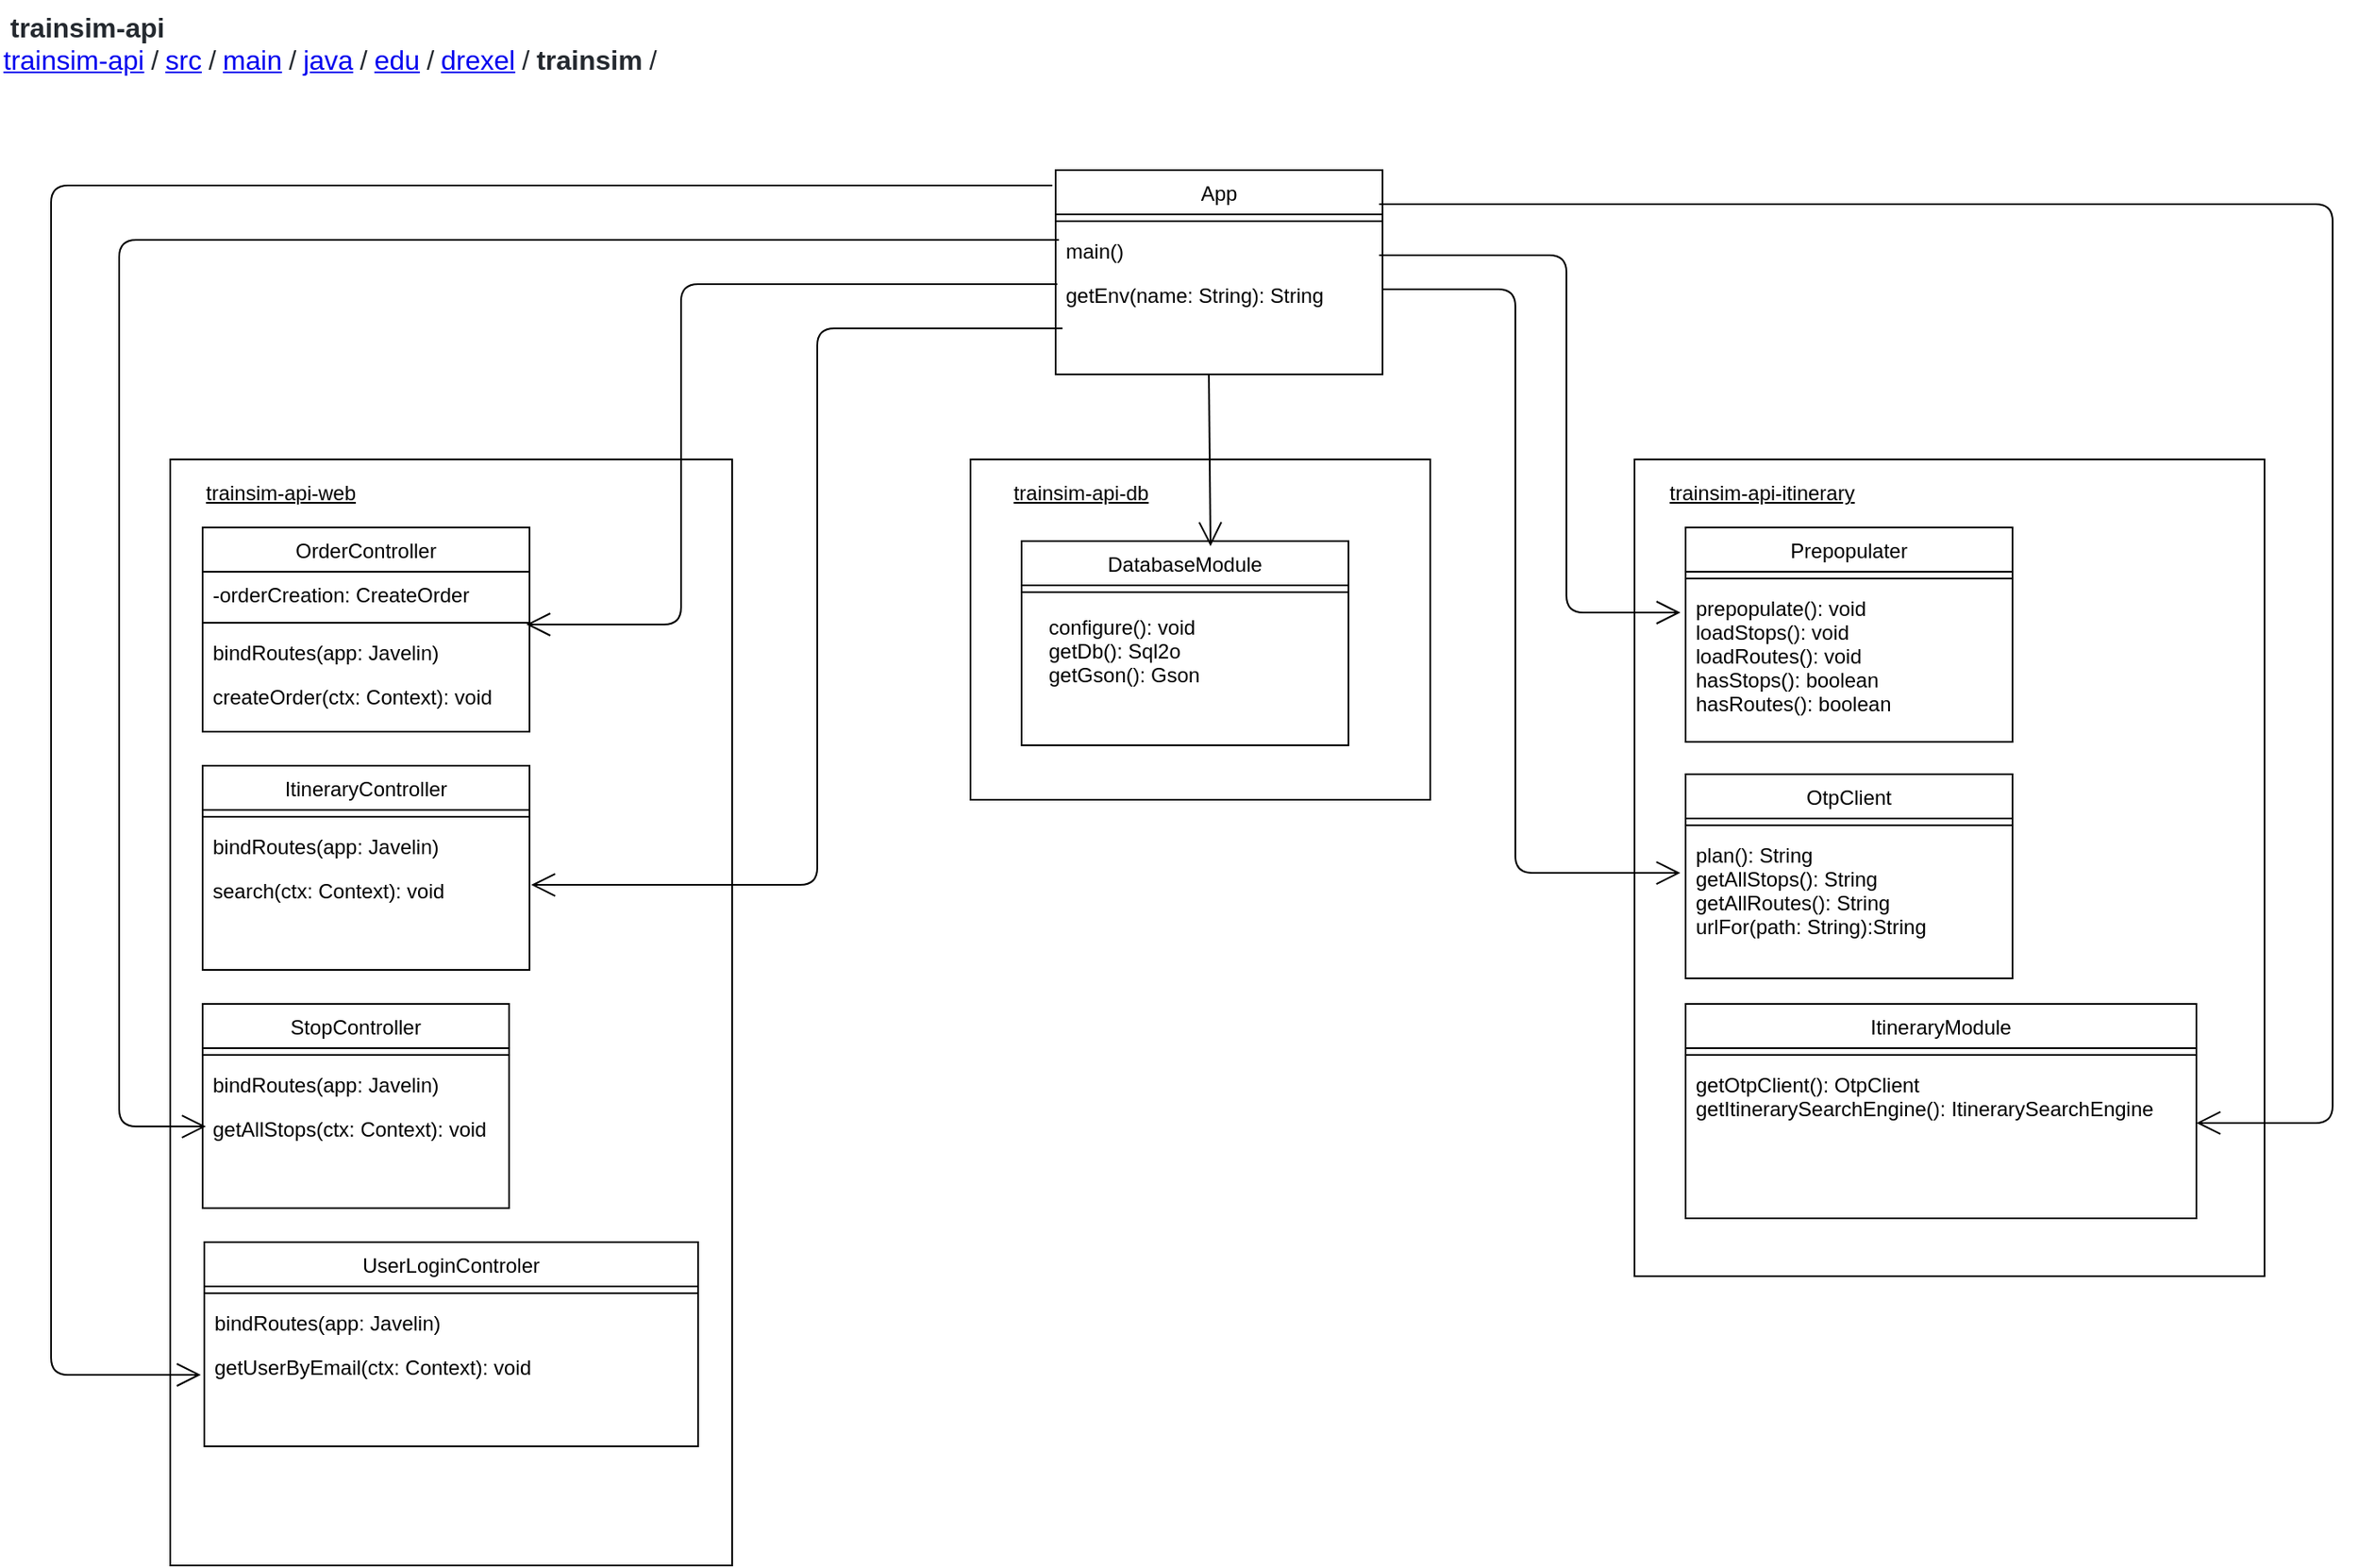 <mxfile version="15.0.2" type="device"><diagram id="7CBM3MF6pskDqQzW3YmN" name="Page-1"><mxGraphModel dx="1662" dy="705" grid="1" gridSize="10" guides="1" tooltips="1" connect="1" arrows="1" fold="1" page="1" pageScale="1" pageWidth="1700" pageHeight="1100" math="0" shadow="0"><root><mxCell id="0"/><mxCell id="1" parent="0"/><mxCell id="spPuCNfOZLYWMWM7GhV3-30" value="" style="rounded=0;whiteSpace=wrap;html=1;" vertex="1" parent="1"><mxGeometry x="110" y="280" width="330" height="650" as="geometry"/></mxCell><mxCell id="spPuCNfOZLYWMWM7GhV3-5" value="StopController" style="swimlane;fontStyle=0;align=center;verticalAlign=top;childLayout=stackLayout;horizontal=1;startSize=26;horizontalStack=0;resizeParent=1;resizeLast=0;collapsible=1;marginBottom=0;rounded=0;shadow=0;strokeWidth=1;" vertex="1" parent="1"><mxGeometry x="129" y="600" width="180" height="120" as="geometry"><mxRectangle x="130" y="380" width="160" height="26" as="alternateBounds"/></mxGeometry></mxCell><mxCell id="spPuCNfOZLYWMWM7GhV3-7" value="" style="line;html=1;strokeWidth=1;align=left;verticalAlign=middle;spacingTop=-1;spacingLeft=3;spacingRight=3;rotatable=0;labelPosition=right;points=[];portConstraint=eastwest;" vertex="1" parent="spPuCNfOZLYWMWM7GhV3-5"><mxGeometry y="26" width="180" height="8" as="geometry"/></mxCell><mxCell id="spPuCNfOZLYWMWM7GhV3-8" value="bindRoutes(app: Javelin)" style="text;align=left;verticalAlign=top;spacingLeft=4;spacingRight=4;overflow=hidden;rotatable=0;points=[[0,0.5],[1,0.5]];portConstraint=eastwest;" vertex="1" parent="spPuCNfOZLYWMWM7GhV3-5"><mxGeometry y="34" width="180" height="26" as="geometry"/></mxCell><mxCell id="spPuCNfOZLYWMWM7GhV3-9" value="getAllStops(ctx: Context): void" style="text;align=left;verticalAlign=top;spacingLeft=4;spacingRight=4;overflow=hidden;rotatable=0;points=[[0,0.5],[1,0.5]];portConstraint=eastwest;" vertex="1" parent="spPuCNfOZLYWMWM7GhV3-5"><mxGeometry y="60" width="180" height="26" as="geometry"/></mxCell><mxCell id="spPuCNfOZLYWMWM7GhV3-10" value="ItineraryController" style="swimlane;fontStyle=0;align=center;verticalAlign=top;childLayout=stackLayout;horizontal=1;startSize=26;horizontalStack=0;resizeParent=1;resizeLast=0;collapsible=1;marginBottom=0;rounded=0;shadow=0;strokeWidth=1;" vertex="1" parent="1"><mxGeometry x="129" y="460" width="192" height="120" as="geometry"><mxRectangle x="550" y="140" width="160" height="26" as="alternateBounds"/></mxGeometry></mxCell><mxCell id="spPuCNfOZLYWMWM7GhV3-12" value="" style="line;html=1;strokeWidth=1;align=left;verticalAlign=middle;spacingTop=-1;spacingLeft=3;spacingRight=3;rotatable=0;labelPosition=right;points=[];portConstraint=eastwest;" vertex="1" parent="spPuCNfOZLYWMWM7GhV3-10"><mxGeometry y="26" width="192" height="8" as="geometry"/></mxCell><mxCell id="spPuCNfOZLYWMWM7GhV3-13" value="bindRoutes(app: Javelin)" style="text;align=left;verticalAlign=top;spacingLeft=4;spacingRight=4;overflow=hidden;rotatable=0;points=[[0,0.5],[1,0.5]];portConstraint=eastwest;" vertex="1" parent="spPuCNfOZLYWMWM7GhV3-10"><mxGeometry y="34" width="192" height="26" as="geometry"/></mxCell><mxCell id="spPuCNfOZLYWMWM7GhV3-14" value="search(ctx: Context): void" style="text;align=left;verticalAlign=top;spacingLeft=4;spacingRight=4;overflow=hidden;rotatable=0;points=[[0,0.5],[1,0.5]];portConstraint=eastwest;" vertex="1" parent="spPuCNfOZLYWMWM7GhV3-10"><mxGeometry y="60" width="192" height="26" as="geometry"/></mxCell><mxCell id="spPuCNfOZLYWMWM7GhV3-15" value="UserLoginControler" style="swimlane;fontStyle=0;align=center;verticalAlign=top;childLayout=stackLayout;horizontal=1;startSize=26;horizontalStack=0;resizeParent=1;resizeLast=0;collapsible=1;marginBottom=0;rounded=0;shadow=0;strokeWidth=1;" vertex="1" parent="1"><mxGeometry x="130" y="740" width="290" height="120" as="geometry"><mxRectangle x="550" y="140" width="160" height="26" as="alternateBounds"/></mxGeometry></mxCell><mxCell id="spPuCNfOZLYWMWM7GhV3-17" value="" style="line;html=1;strokeWidth=1;align=left;verticalAlign=middle;spacingTop=-1;spacingLeft=3;spacingRight=3;rotatable=0;labelPosition=right;points=[];portConstraint=eastwest;" vertex="1" parent="spPuCNfOZLYWMWM7GhV3-15"><mxGeometry y="26" width="290" height="8" as="geometry"/></mxCell><mxCell id="spPuCNfOZLYWMWM7GhV3-18" value="bindRoutes(app: Javelin)" style="text;align=left;verticalAlign=top;spacingLeft=4;spacingRight=4;overflow=hidden;rotatable=0;points=[[0,0.5],[1,0.5]];portConstraint=eastwest;" vertex="1" parent="spPuCNfOZLYWMWM7GhV3-15"><mxGeometry y="34" width="290" height="26" as="geometry"/></mxCell><mxCell id="spPuCNfOZLYWMWM7GhV3-19" value="getUserByEmail(ctx: Context): void" style="text;align=left;verticalAlign=top;spacingLeft=4;spacingRight=4;overflow=hidden;rotatable=0;points=[[0,0.5],[1,0.5]];portConstraint=eastwest;" vertex="1" parent="spPuCNfOZLYWMWM7GhV3-15"><mxGeometry y="60" width="290" height="26" as="geometry"/></mxCell><mxCell id="spPuCNfOZLYWMWM7GhV3-20" value="OrderController" style="swimlane;fontStyle=0;align=center;verticalAlign=top;childLayout=stackLayout;horizontal=1;startSize=26;horizontalStack=0;resizeParent=1;resizeLast=0;collapsible=1;marginBottom=0;rounded=0;shadow=0;strokeWidth=1;" vertex="1" parent="1"><mxGeometry x="129" y="320" width="192" height="120" as="geometry"><mxRectangle x="550" y="140" width="160" height="26" as="alternateBounds"/></mxGeometry></mxCell><mxCell id="spPuCNfOZLYWMWM7GhV3-21" value="-orderCreation: CreateOrder" style="text;align=left;verticalAlign=top;spacingLeft=4;spacingRight=4;overflow=hidden;rotatable=0;points=[[0,0.5],[1,0.5]];portConstraint=eastwest;rounded=0;shadow=0;html=0;" vertex="1" parent="spPuCNfOZLYWMWM7GhV3-20"><mxGeometry y="26" width="192" height="26" as="geometry"/></mxCell><mxCell id="spPuCNfOZLYWMWM7GhV3-22" value="" style="line;html=1;strokeWidth=1;align=left;verticalAlign=middle;spacingTop=-1;spacingLeft=3;spacingRight=3;rotatable=0;labelPosition=right;points=[];portConstraint=eastwest;" vertex="1" parent="spPuCNfOZLYWMWM7GhV3-20"><mxGeometry y="52" width="192" height="8" as="geometry"/></mxCell><mxCell id="spPuCNfOZLYWMWM7GhV3-23" value="bindRoutes(app: Javelin)" style="text;align=left;verticalAlign=top;spacingLeft=4;spacingRight=4;overflow=hidden;rotatable=0;points=[[0,0.5],[1,0.5]];portConstraint=eastwest;" vertex="1" parent="spPuCNfOZLYWMWM7GhV3-20"><mxGeometry y="60" width="192" height="26" as="geometry"/></mxCell><mxCell id="spPuCNfOZLYWMWM7GhV3-24" value="createOrder(ctx: Context): void" style="text;align=left;verticalAlign=top;spacingLeft=4;spacingRight=4;overflow=hidden;rotatable=0;points=[[0,0.5],[1,0.5]];portConstraint=eastwest;" vertex="1" parent="spPuCNfOZLYWMWM7GhV3-20"><mxGeometry y="86" width="192" height="26" as="geometry"/></mxCell><mxCell id="spPuCNfOZLYWMWM7GhV3-29" value="&lt;span class=&quot;mx-1&quot; style=&quot;box-sizing: border-box ; margin-right: 4px ; margin-left: 4px ; color: rgb(36 , 41 , 47) ; font-size: 16px ; font-style: normal ; letter-spacing: normal ; text-indent: 0px ; text-transform: none ; word-spacing: 0px ; background-color: rgb(255 , 255 , 255)&quot;&gt;&lt;b&gt;trainsim-api&lt;br&gt;&lt;/b&gt;&lt;span class=&quot;js-path-segment d-inline-block wb-break-all&quot; style=&quot;box-sizing: border-box ; font-family: , &amp;#34;blinkmacsystemfont&amp;#34; , &amp;#34;segoe ui variable&amp;#34; , &amp;#34;segoe ui&amp;#34; , , , &amp;#34;helvetica&amp;#34; , &amp;#34;arial&amp;#34; , sans-serif , &amp;#34;apple color emoji&amp;#34; , &amp;#34;segoe ui emoji&amp;#34; ; word-break: break-all ; display: inline-block&quot;&gt;&lt;a href=&quot;https://github.com/bs3265/trainsim-public-microservices-group7/tree/master/trainsim-api&quot; style=&quot;box-sizing: border-box ; background-color: transparent&quot;&gt;&lt;span style=&quot;box-sizing: border-box&quot;&gt;trainsim-api&lt;/span&gt;&lt;/a&gt;&lt;/span&gt;&lt;span class=&quot;mx-1&quot; style=&quot;box-sizing: border-box ; font-family: , &amp;#34;blinkmacsystemfont&amp;#34; , &amp;#34;segoe ui variable&amp;#34; , &amp;#34;segoe ui&amp;#34; , , , &amp;#34;helvetica&amp;#34; , &amp;#34;arial&amp;#34; , sans-serif , &amp;#34;apple color emoji&amp;#34; , &amp;#34;segoe ui emoji&amp;#34; ; margin-right: 4px ; margin-left: 4px&quot;&gt;/&lt;/span&gt;&lt;span class=&quot;js-path-segment d-inline-block wb-break-all&quot; style=&quot;box-sizing: border-box ; font-family: , &amp;#34;blinkmacsystemfont&amp;#34; , &amp;#34;segoe ui variable&amp;#34; , &amp;#34;segoe ui&amp;#34; , , , &amp;#34;helvetica&amp;#34; , &amp;#34;arial&amp;#34; , sans-serif , &amp;#34;apple color emoji&amp;#34; , &amp;#34;segoe ui emoji&amp;#34; ; word-break: break-all ; display: inline-block&quot;&gt;&lt;a href=&quot;https://github.com/bs3265/trainsim-public-microservices-group7/tree/master/trainsim-api/src&quot; style=&quot;box-sizing: border-box ; background-color: transparent&quot;&gt;&lt;span style=&quot;box-sizing: border-box&quot;&gt;src&lt;/span&gt;&lt;/a&gt;&lt;/span&gt;&lt;span class=&quot;mx-1&quot; style=&quot;box-sizing: border-box ; font-family: , &amp;#34;blinkmacsystemfont&amp;#34; , &amp;#34;segoe ui variable&amp;#34; , &amp;#34;segoe ui&amp;#34; , , , &amp;#34;helvetica&amp;#34; , &amp;#34;arial&amp;#34; , sans-serif , &amp;#34;apple color emoji&amp;#34; , &amp;#34;segoe ui emoji&amp;#34; ; margin-right: 4px ; margin-left: 4px&quot;&gt;/&lt;/span&gt;&lt;span class=&quot;js-path-segment d-inline-block wb-break-all&quot; style=&quot;box-sizing: border-box ; font-family: , &amp;#34;blinkmacsystemfont&amp;#34; , &amp;#34;segoe ui variable&amp;#34; , &amp;#34;segoe ui&amp;#34; , , , &amp;#34;helvetica&amp;#34; , &amp;#34;arial&amp;#34; , sans-serif , &amp;#34;apple color emoji&amp;#34; , &amp;#34;segoe ui emoji&amp;#34; ; word-break: break-all ; display: inline-block&quot;&gt;&lt;a href=&quot;https://github.com/bs3265/trainsim-public-microservices-group7/tree/master/trainsim-api/src/main&quot; style=&quot;box-sizing: border-box ; background-color: transparent&quot;&gt;&lt;span style=&quot;box-sizing: border-box&quot;&gt;main&lt;/span&gt;&lt;/a&gt;&lt;/span&gt;&lt;span class=&quot;mx-1&quot; style=&quot;box-sizing: border-box ; font-family: , &amp;#34;blinkmacsystemfont&amp;#34; , &amp;#34;segoe ui variable&amp;#34; , &amp;#34;segoe ui&amp;#34; , , , &amp;#34;helvetica&amp;#34; , &amp;#34;arial&amp;#34; , sans-serif , &amp;#34;apple color emoji&amp;#34; , &amp;#34;segoe ui emoji&amp;#34; ; margin-right: 4px ; margin-left: 4px&quot;&gt;/&lt;/span&gt;&lt;span class=&quot;js-path-segment d-inline-block wb-break-all&quot; style=&quot;box-sizing: border-box ; font-family: , &amp;#34;blinkmacsystemfont&amp;#34; , &amp;#34;segoe ui variable&amp;#34; , &amp;#34;segoe ui&amp;#34; , , , &amp;#34;helvetica&amp;#34; , &amp;#34;arial&amp;#34; , sans-serif , &amp;#34;apple color emoji&amp;#34; , &amp;#34;segoe ui emoji&amp;#34; ; word-break: break-all ; display: inline-block&quot;&gt;&lt;a href=&quot;https://github.com/bs3265/trainsim-public-microservices-group7/tree/master/trainsim-api/src/main/java&quot; style=&quot;box-sizing: border-box ; background-color: transparent&quot;&gt;&lt;span style=&quot;box-sizing: border-box&quot;&gt;java&lt;/span&gt;&lt;/a&gt;&lt;/span&gt;&lt;span class=&quot;mx-1&quot; style=&quot;box-sizing: border-box ; font-family: , &amp;#34;blinkmacsystemfont&amp;#34; , &amp;#34;segoe ui variable&amp;#34; , &amp;#34;segoe ui&amp;#34; , , , &amp;#34;helvetica&amp;#34; , &amp;#34;arial&amp;#34; , sans-serif , &amp;#34;apple color emoji&amp;#34; , &amp;#34;segoe ui emoji&amp;#34; ; margin-right: 4px ; margin-left: 4px&quot;&gt;/&lt;/span&gt;&lt;span class=&quot;js-path-segment d-inline-block wb-break-all&quot; style=&quot;box-sizing: border-box ; font-family: , &amp;#34;blinkmacsystemfont&amp;#34; , &amp;#34;segoe ui variable&amp;#34; , &amp;#34;segoe ui&amp;#34; , , , &amp;#34;helvetica&amp;#34; , &amp;#34;arial&amp;#34; , sans-serif , &amp;#34;apple color emoji&amp;#34; , &amp;#34;segoe ui emoji&amp;#34; ; word-break: break-all ; display: inline-block&quot;&gt;&lt;a href=&quot;https://github.com/bs3265/trainsim-public-microservices-group7/tree/master/trainsim-api/src/main/java/edu&quot; style=&quot;box-sizing: border-box ; background-color: transparent&quot;&gt;&lt;span style=&quot;box-sizing: border-box&quot;&gt;edu&lt;/span&gt;&lt;/a&gt;&lt;/span&gt;&lt;span class=&quot;mx-1&quot; style=&quot;box-sizing: border-box ; font-family: , &amp;#34;blinkmacsystemfont&amp;#34; , &amp;#34;segoe ui variable&amp;#34; , &amp;#34;segoe ui&amp;#34; , , , &amp;#34;helvetica&amp;#34; , &amp;#34;arial&amp;#34; , sans-serif , &amp;#34;apple color emoji&amp;#34; , &amp;#34;segoe ui emoji&amp;#34; ; margin-right: 4px ; margin-left: 4px&quot;&gt;/&lt;/span&gt;&lt;span class=&quot;js-path-segment d-inline-block wb-break-all&quot; style=&quot;box-sizing: border-box ; font-family: , &amp;#34;blinkmacsystemfont&amp;#34; , &amp;#34;segoe ui variable&amp;#34; , &amp;#34;segoe ui&amp;#34; , , , &amp;#34;helvetica&amp;#34; , &amp;#34;arial&amp;#34; , sans-serif , &amp;#34;apple color emoji&amp;#34; , &amp;#34;segoe ui emoji&amp;#34; ; word-break: break-all ; display: inline-block&quot;&gt;&lt;a href=&quot;https://github.com/bs3265/trainsim-public-microservices-group7/tree/master/trainsim-api/src/main/java/edu/drexel&quot; style=&quot;box-sizing: border-box ; background-color: transparent&quot;&gt;&lt;span style=&quot;box-sizing: border-box&quot;&gt;drexel&lt;/span&gt;&lt;/a&gt;&lt;/span&gt;&lt;span class=&quot;mx-1&quot; style=&quot;box-sizing: border-box ; font-family: , &amp;#34;blinkmacsystemfont&amp;#34; , &amp;#34;segoe ui variable&amp;#34; , &amp;#34;segoe ui&amp;#34; , , , &amp;#34;helvetica&amp;#34; , &amp;#34;arial&amp;#34; , sans-serif , &amp;#34;apple color emoji&amp;#34; , &amp;#34;segoe ui emoji&amp;#34; ; margin-right: 4px ; margin-left: 4px&quot;&gt;/&lt;/span&gt;&lt;span class=&quot;final-path&quot; style=&quot;box-sizing: border-box ; font-weight: 600 ; font-family: , &amp;#34;blinkmacsystemfont&amp;#34; , &amp;#34;segoe ui variable&amp;#34; , &amp;#34;segoe ui&amp;#34; , , , &amp;#34;helvetica&amp;#34; , &amp;#34;arial&amp;#34; , sans-serif , &amp;#34;apple color emoji&amp;#34; , &amp;#34;segoe ui emoji&amp;#34;&quot;&gt;trainsim&lt;/span&gt;&lt;span class=&quot;mx-1&quot; style=&quot;box-sizing: border-box ; font-family: , &amp;#34;blinkmacsystemfont&amp;#34; , &amp;#34;segoe ui variable&amp;#34; , &amp;#34;segoe ui&amp;#34; , , , &amp;#34;helvetica&amp;#34; , &amp;#34;arial&amp;#34; , sans-serif , &amp;#34;apple color emoji&amp;#34; , &amp;#34;segoe ui emoji&amp;#34; ; margin-right: 4px ; margin-left: 4px&quot;&gt;/&lt;/span&gt;&lt;br&gt;&lt;/span&gt;" style="text;whiteSpace=wrap;html=1;" vertex="1" parent="1"><mxGeometry x="10" y="10" width="550" height="50" as="geometry"/></mxCell><mxCell id="spPuCNfOZLYWMWM7GhV3-33" value="&lt;u&gt;trainsim-api-web&lt;/u&gt;" style="text;html=1;strokeColor=none;fillColor=none;align=center;verticalAlign=middle;whiteSpace=wrap;rounded=0;" vertex="1" parent="1"><mxGeometry x="120" y="290" width="110" height="20" as="geometry"/></mxCell><mxCell id="spPuCNfOZLYWMWM7GhV3-36" value="" style="rounded=0;whiteSpace=wrap;html=1;" vertex="1" parent="1"><mxGeometry x="970" y="280" width="370" height="480" as="geometry"/></mxCell><mxCell id="spPuCNfOZLYWMWM7GhV3-39" value="&lt;u&gt;trainsim-api-itinerary&lt;/u&gt;" style="text;html=1;strokeColor=none;fillColor=none;align=center;verticalAlign=middle;whiteSpace=wrap;rounded=0;" vertex="1" parent="1"><mxGeometry x="980" y="290" width="130" height="20" as="geometry"/></mxCell><mxCell id="spPuCNfOZLYWMWM7GhV3-46" value="" style="rounded=0;whiteSpace=wrap;html=1;" vertex="1" parent="1"><mxGeometry x="580" y="280" width="270" height="200" as="geometry"/></mxCell><mxCell id="spPuCNfOZLYWMWM7GhV3-49" value="&lt;u&gt;trainsim-api-db&lt;/u&gt;" style="text;html=1;strokeColor=none;fillColor=none;align=center;verticalAlign=middle;whiteSpace=wrap;rounded=0;" vertex="1" parent="1"><mxGeometry x="590" y="290" width="110" height="20" as="geometry"/></mxCell><mxCell id="spPuCNfOZLYWMWM7GhV3-52" value="Prepopulater" style="swimlane;fontStyle=0;align=center;verticalAlign=top;childLayout=stackLayout;horizontal=1;startSize=26;horizontalStack=0;resizeParent=1;resizeLast=0;collapsible=1;marginBottom=0;rounded=0;shadow=0;strokeWidth=1;" vertex="1" parent="1"><mxGeometry x="1000" y="320" width="192" height="126" as="geometry"><mxRectangle x="550" y="140" width="160" height="26" as="alternateBounds"/></mxGeometry></mxCell><mxCell id="spPuCNfOZLYWMWM7GhV3-53" value="" style="line;html=1;strokeWidth=1;align=left;verticalAlign=middle;spacingTop=-1;spacingLeft=3;spacingRight=3;rotatable=0;labelPosition=right;points=[];portConstraint=eastwest;" vertex="1" parent="spPuCNfOZLYWMWM7GhV3-52"><mxGeometry y="26" width="192" height="8" as="geometry"/></mxCell><mxCell id="spPuCNfOZLYWMWM7GhV3-54" value="prepopulate(): void&#10;loadStops(): void&#10;loadRoutes(): void&#10;hasStops(): boolean&#10;hasRoutes(): boolean" style="text;align=left;verticalAlign=top;spacingLeft=4;spacingRight=4;overflow=hidden;rotatable=0;points=[[0,0.5],[1,0.5]];portConstraint=eastwest;" vertex="1" parent="spPuCNfOZLYWMWM7GhV3-52"><mxGeometry y="34" width="192" height="92" as="geometry"/></mxCell><mxCell id="spPuCNfOZLYWMWM7GhV3-55" value="App" style="swimlane;fontStyle=0;align=center;verticalAlign=top;childLayout=stackLayout;horizontal=1;startSize=26;horizontalStack=0;resizeParent=1;resizeLast=0;collapsible=1;marginBottom=0;rounded=0;shadow=0;strokeWidth=1;" vertex="1" parent="1"><mxGeometry x="630" y="110" width="192" height="120" as="geometry"><mxRectangle x="550" y="140" width="160" height="26" as="alternateBounds"/></mxGeometry></mxCell><mxCell id="spPuCNfOZLYWMWM7GhV3-57" value="" style="line;html=1;strokeWidth=1;align=left;verticalAlign=middle;spacingTop=-1;spacingLeft=3;spacingRight=3;rotatable=0;labelPosition=right;points=[];portConstraint=eastwest;" vertex="1" parent="spPuCNfOZLYWMWM7GhV3-55"><mxGeometry y="26" width="192" height="8" as="geometry"/></mxCell><mxCell id="spPuCNfOZLYWMWM7GhV3-58" value="main()" style="text;align=left;verticalAlign=top;spacingLeft=4;spacingRight=4;overflow=hidden;rotatable=0;points=[[0,0.5],[1,0.5]];portConstraint=eastwest;" vertex="1" parent="spPuCNfOZLYWMWM7GhV3-55"><mxGeometry y="34" width="192" height="26" as="geometry"/></mxCell><mxCell id="spPuCNfOZLYWMWM7GhV3-84" value="" style="endArrow=open;endFill=1;endSize=12;html=1;" edge="1" parent="spPuCNfOZLYWMWM7GhV3-55"><mxGeometry width="160" relative="1" as="geometry"><mxPoint x="190" y="50" as="sourcePoint"/><mxPoint x="367" y="260" as="targetPoint"/><Array as="points"><mxPoint x="300" y="50"/><mxPoint x="300" y="260"/></Array></mxGeometry></mxCell><mxCell id="spPuCNfOZLYWMWM7GhV3-59" value="getEnv(name: String): String" style="text;align=left;verticalAlign=top;spacingLeft=4;spacingRight=4;overflow=hidden;rotatable=0;points=[[0,0.5],[1,0.5]];portConstraint=eastwest;" vertex="1" parent="spPuCNfOZLYWMWM7GhV3-55"><mxGeometry y="60" width="192" height="26" as="geometry"/></mxCell><mxCell id="spPuCNfOZLYWMWM7GhV3-60" value="DatabaseModule" style="swimlane;fontStyle=0;align=center;verticalAlign=top;childLayout=stackLayout;horizontal=1;startSize=26;horizontalStack=0;resizeParent=1;resizeLast=0;collapsible=1;marginBottom=0;rounded=0;shadow=0;strokeWidth=1;" vertex="1" parent="1"><mxGeometry x="610" y="328" width="192" height="120" as="geometry"><mxRectangle x="550" y="140" width="160" height="26" as="alternateBounds"/></mxGeometry></mxCell><mxCell id="spPuCNfOZLYWMWM7GhV3-61" value="" style="line;html=1;strokeWidth=1;align=left;verticalAlign=middle;spacingTop=-1;spacingLeft=3;spacingRight=3;rotatable=0;labelPosition=right;points=[];portConstraint=eastwest;" vertex="1" parent="spPuCNfOZLYWMWM7GhV3-60"><mxGeometry y="26" width="192" height="8" as="geometry"/></mxCell><mxCell id="spPuCNfOZLYWMWM7GhV3-67" value="configure(): void&#10;getDb(): Sql2o&#10;getGson(): Gson" style="text;align=left;verticalAlign=top;spacingLeft=4;spacingRight=4;overflow=hidden;rotatable=0;points=[[0,0.5],[1,0.5]];portConstraint=eastwest;" vertex="1" parent="1"><mxGeometry x="620" y="365" width="150" height="70" as="geometry"/></mxCell><mxCell id="spPuCNfOZLYWMWM7GhV3-70" value="OtpClient" style="swimlane;fontStyle=0;align=center;verticalAlign=top;childLayout=stackLayout;horizontal=1;startSize=26;horizontalStack=0;resizeParent=1;resizeLast=0;collapsible=1;marginBottom=0;rounded=0;shadow=0;strokeWidth=1;" vertex="1" parent="1"><mxGeometry x="1000" y="465" width="192" height="120" as="geometry"><mxRectangle x="550" y="140" width="160" height="26" as="alternateBounds"/></mxGeometry></mxCell><mxCell id="spPuCNfOZLYWMWM7GhV3-71" value="" style="line;html=1;strokeWidth=1;align=left;verticalAlign=middle;spacingTop=-1;spacingLeft=3;spacingRight=3;rotatable=0;labelPosition=right;points=[];portConstraint=eastwest;" vertex="1" parent="spPuCNfOZLYWMWM7GhV3-70"><mxGeometry y="26" width="192" height="8" as="geometry"/></mxCell><mxCell id="spPuCNfOZLYWMWM7GhV3-72" value="plan(): String&#10;getAllStops(): String&#10;getAllRoutes(): String&#10;urlFor(path: String):String" style="text;align=left;verticalAlign=top;spacingLeft=4;spacingRight=4;overflow=hidden;rotatable=0;points=[[0,0.5],[1,0.5]];portConstraint=eastwest;" vertex="1" parent="1"><mxGeometry x="1000" y="499" width="192" height="92" as="geometry"/></mxCell><mxCell id="spPuCNfOZLYWMWM7GhV3-73" value="ItineraryModule" style="swimlane;fontStyle=0;align=center;verticalAlign=top;childLayout=stackLayout;horizontal=1;startSize=26;horizontalStack=0;resizeParent=1;resizeLast=0;collapsible=1;marginBottom=0;rounded=0;shadow=0;strokeWidth=1;" vertex="1" parent="1"><mxGeometry x="1000" y="600" width="300" height="126" as="geometry"><mxRectangle x="550" y="140" width="160" height="26" as="alternateBounds"/></mxGeometry></mxCell><mxCell id="spPuCNfOZLYWMWM7GhV3-74" value="" style="line;html=1;strokeWidth=1;align=left;verticalAlign=middle;spacingTop=-1;spacingLeft=3;spacingRight=3;rotatable=0;labelPosition=right;points=[];portConstraint=eastwest;" vertex="1" parent="spPuCNfOZLYWMWM7GhV3-73"><mxGeometry y="26" width="300" height="8" as="geometry"/></mxCell><mxCell id="spPuCNfOZLYWMWM7GhV3-75" value="getOtpClient(): OtpClient&#10;getItinerarySearchEngine(): ItinerarySearchEngine" style="text;align=left;verticalAlign=top;spacingLeft=4;spacingRight=4;overflow=hidden;rotatable=0;points=[[0,0.5],[1,0.5]];portConstraint=eastwest;" vertex="1" parent="spPuCNfOZLYWMWM7GhV3-73"><mxGeometry y="34" width="300" height="92" as="geometry"/></mxCell><mxCell id="spPuCNfOZLYWMWM7GhV3-76" value="" style="endArrow=open;endFill=1;endSize=12;html=1;exitX=0.005;exitY=0.269;exitDx=0;exitDy=0;entryX=0.99;entryY=1.192;entryDx=0;entryDy=0;entryPerimeter=0;exitPerimeter=0;" edge="1" parent="1" source="spPuCNfOZLYWMWM7GhV3-59" target="spPuCNfOZLYWMWM7GhV3-21"><mxGeometry width="160" relative="1" as="geometry"><mxPoint x="440" y="110" as="sourcePoint"/><mxPoint x="600" y="110" as="targetPoint"/><Array as="points"><mxPoint x="410" y="177"/><mxPoint x="410" y="377"/></Array></mxGeometry></mxCell><mxCell id="spPuCNfOZLYWMWM7GhV3-77" value="" style="endArrow=open;endFill=1;endSize=12;html=1;entryX=1.005;entryY=0.385;entryDx=0;entryDy=0;entryPerimeter=0;exitX=0.021;exitY=1.269;exitDx=0;exitDy=0;exitPerimeter=0;" edge="1" parent="1" source="spPuCNfOZLYWMWM7GhV3-59" target="spPuCNfOZLYWMWM7GhV3-14"><mxGeometry width="160" relative="1" as="geometry"><mxPoint x="470" y="170" as="sourcePoint"/><mxPoint x="630" y="170" as="targetPoint"/><Array as="points"><mxPoint x="490" y="203"/><mxPoint x="490" y="530"/></Array></mxGeometry></mxCell><mxCell id="spPuCNfOZLYWMWM7GhV3-78" value="" style="endArrow=open;endFill=1;endSize=12;html=1;entryX=0.011;entryY=0.462;entryDx=0;entryDy=0;entryPerimeter=0;exitX=0.01;exitY=0.269;exitDx=0;exitDy=0;exitPerimeter=0;" edge="1" parent="1" source="spPuCNfOZLYWMWM7GhV3-58" target="spPuCNfOZLYWMWM7GhV3-9"><mxGeometry width="160" relative="1" as="geometry"><mxPoint x="625" y="120" as="sourcePoint"/><mxPoint x="80" y="680" as="targetPoint"/><Array as="points"><mxPoint x="80" y="151"/><mxPoint x="80" y="400"/><mxPoint x="80" y="672"/></Array></mxGeometry></mxCell><mxCell id="spPuCNfOZLYWMWM7GhV3-80" value="" style="endArrow=open;endFill=1;endSize=12;html=1;exitX=-0.01;exitY=0.075;exitDx=0;exitDy=0;exitPerimeter=0;entryX=-0.007;entryY=0.692;entryDx=0;entryDy=0;entryPerimeter=0;" edge="1" parent="1" source="spPuCNfOZLYWMWM7GhV3-55" target="spPuCNfOZLYWMWM7GhV3-19"><mxGeometry width="160" relative="1" as="geometry"><mxPoint x="420" y="90" as="sourcePoint"/><mxPoint x="30" y="119" as="targetPoint"/><Array as="points"><mxPoint x="40" y="119"/><mxPoint x="40" y="818"/></Array></mxGeometry></mxCell><mxCell id="spPuCNfOZLYWMWM7GhV3-81" value="" style="endArrow=open;endFill=1;endSize=12;html=1;entryX=0.578;entryY=0.025;entryDx=0;entryDy=0;entryPerimeter=0;" edge="1" parent="1" target="spPuCNfOZLYWMWM7GhV3-60"><mxGeometry width="160" relative="1" as="geometry"><mxPoint x="720" y="230" as="sourcePoint"/><mxPoint x="1000" y="210" as="targetPoint"/></mxGeometry></mxCell><mxCell id="spPuCNfOZLYWMWM7GhV3-83" value="" style="endArrow=open;endFill=1;endSize=12;html=1;entryX=1;entryY=0.391;entryDx=0;entryDy=0;entryPerimeter=0;" edge="1" parent="1" target="spPuCNfOZLYWMWM7GhV3-75"><mxGeometry width="160" relative="1" as="geometry"><mxPoint x="820" y="130" as="sourcePoint"/><mxPoint x="980" y="130" as="targetPoint"/><Array as="points"><mxPoint x="1380" y="130"/><mxPoint x="1380" y="670"/></Array></mxGeometry></mxCell><mxCell id="spPuCNfOZLYWMWM7GhV3-85" value="" style="endArrow=open;endFill=1;endSize=12;html=1;exitX=1;exitY=0.385;exitDx=0;exitDy=0;exitPerimeter=0;entryX=-0.016;entryY=0.261;entryDx=0;entryDy=0;entryPerimeter=0;" edge="1" parent="1" source="spPuCNfOZLYWMWM7GhV3-59" target="spPuCNfOZLYWMWM7GhV3-72"><mxGeometry width="160" relative="1" as="geometry"><mxPoint x="920" y="296" as="sourcePoint"/><mxPoint x="1000" y="546" as="targetPoint"/><Array as="points"><mxPoint x="900" y="180"/><mxPoint x="900" y="523"/></Array></mxGeometry></mxCell></root></mxGraphModel></diagram></mxfile>